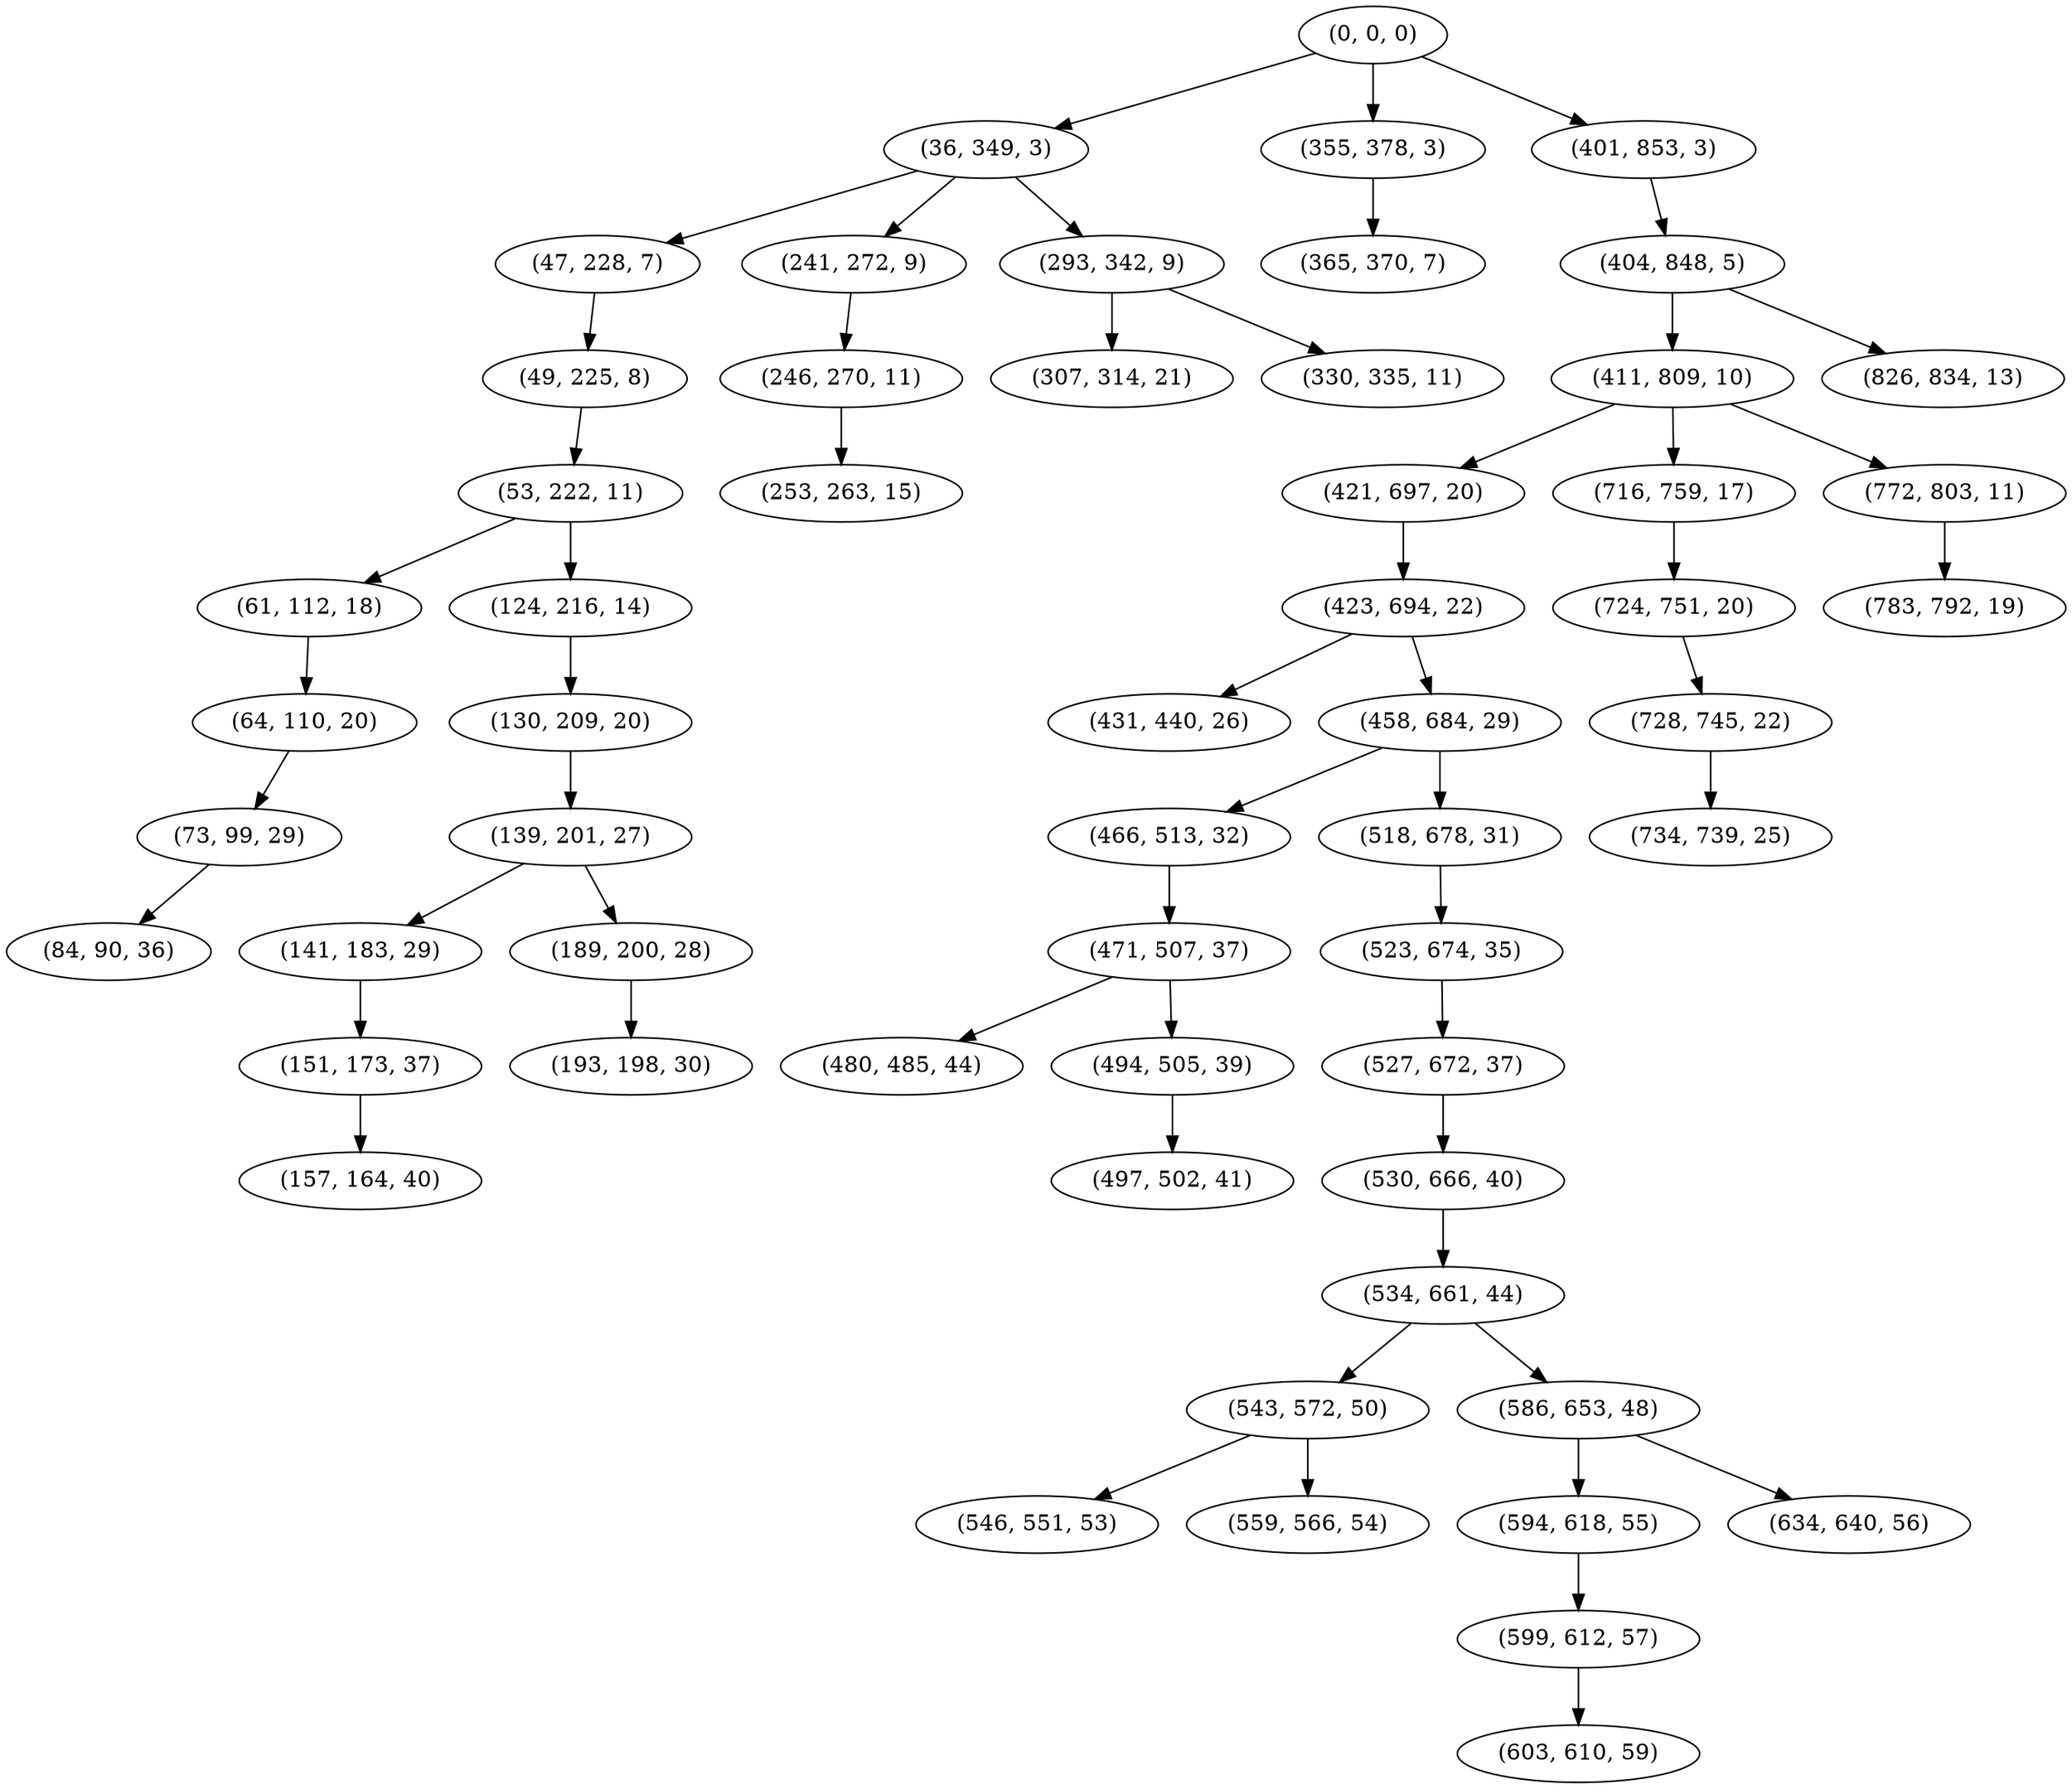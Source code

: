 digraph tree {
    "(0, 0, 0)";
    "(36, 349, 3)";
    "(47, 228, 7)";
    "(49, 225, 8)";
    "(53, 222, 11)";
    "(61, 112, 18)";
    "(64, 110, 20)";
    "(73, 99, 29)";
    "(84, 90, 36)";
    "(124, 216, 14)";
    "(130, 209, 20)";
    "(139, 201, 27)";
    "(141, 183, 29)";
    "(151, 173, 37)";
    "(157, 164, 40)";
    "(189, 200, 28)";
    "(193, 198, 30)";
    "(241, 272, 9)";
    "(246, 270, 11)";
    "(253, 263, 15)";
    "(293, 342, 9)";
    "(307, 314, 21)";
    "(330, 335, 11)";
    "(355, 378, 3)";
    "(365, 370, 7)";
    "(401, 853, 3)";
    "(404, 848, 5)";
    "(411, 809, 10)";
    "(421, 697, 20)";
    "(423, 694, 22)";
    "(431, 440, 26)";
    "(458, 684, 29)";
    "(466, 513, 32)";
    "(471, 507, 37)";
    "(480, 485, 44)";
    "(494, 505, 39)";
    "(497, 502, 41)";
    "(518, 678, 31)";
    "(523, 674, 35)";
    "(527, 672, 37)";
    "(530, 666, 40)";
    "(534, 661, 44)";
    "(543, 572, 50)";
    "(546, 551, 53)";
    "(559, 566, 54)";
    "(586, 653, 48)";
    "(594, 618, 55)";
    "(599, 612, 57)";
    "(603, 610, 59)";
    "(634, 640, 56)";
    "(716, 759, 17)";
    "(724, 751, 20)";
    "(728, 745, 22)";
    "(734, 739, 25)";
    "(772, 803, 11)";
    "(783, 792, 19)";
    "(826, 834, 13)";
    "(0, 0, 0)" -> "(36, 349, 3)";
    "(0, 0, 0)" -> "(355, 378, 3)";
    "(0, 0, 0)" -> "(401, 853, 3)";
    "(36, 349, 3)" -> "(47, 228, 7)";
    "(36, 349, 3)" -> "(241, 272, 9)";
    "(36, 349, 3)" -> "(293, 342, 9)";
    "(47, 228, 7)" -> "(49, 225, 8)";
    "(49, 225, 8)" -> "(53, 222, 11)";
    "(53, 222, 11)" -> "(61, 112, 18)";
    "(53, 222, 11)" -> "(124, 216, 14)";
    "(61, 112, 18)" -> "(64, 110, 20)";
    "(64, 110, 20)" -> "(73, 99, 29)";
    "(73, 99, 29)" -> "(84, 90, 36)";
    "(124, 216, 14)" -> "(130, 209, 20)";
    "(130, 209, 20)" -> "(139, 201, 27)";
    "(139, 201, 27)" -> "(141, 183, 29)";
    "(139, 201, 27)" -> "(189, 200, 28)";
    "(141, 183, 29)" -> "(151, 173, 37)";
    "(151, 173, 37)" -> "(157, 164, 40)";
    "(189, 200, 28)" -> "(193, 198, 30)";
    "(241, 272, 9)" -> "(246, 270, 11)";
    "(246, 270, 11)" -> "(253, 263, 15)";
    "(293, 342, 9)" -> "(307, 314, 21)";
    "(293, 342, 9)" -> "(330, 335, 11)";
    "(355, 378, 3)" -> "(365, 370, 7)";
    "(401, 853, 3)" -> "(404, 848, 5)";
    "(404, 848, 5)" -> "(411, 809, 10)";
    "(404, 848, 5)" -> "(826, 834, 13)";
    "(411, 809, 10)" -> "(421, 697, 20)";
    "(411, 809, 10)" -> "(716, 759, 17)";
    "(411, 809, 10)" -> "(772, 803, 11)";
    "(421, 697, 20)" -> "(423, 694, 22)";
    "(423, 694, 22)" -> "(431, 440, 26)";
    "(423, 694, 22)" -> "(458, 684, 29)";
    "(458, 684, 29)" -> "(466, 513, 32)";
    "(458, 684, 29)" -> "(518, 678, 31)";
    "(466, 513, 32)" -> "(471, 507, 37)";
    "(471, 507, 37)" -> "(480, 485, 44)";
    "(471, 507, 37)" -> "(494, 505, 39)";
    "(494, 505, 39)" -> "(497, 502, 41)";
    "(518, 678, 31)" -> "(523, 674, 35)";
    "(523, 674, 35)" -> "(527, 672, 37)";
    "(527, 672, 37)" -> "(530, 666, 40)";
    "(530, 666, 40)" -> "(534, 661, 44)";
    "(534, 661, 44)" -> "(543, 572, 50)";
    "(534, 661, 44)" -> "(586, 653, 48)";
    "(543, 572, 50)" -> "(546, 551, 53)";
    "(543, 572, 50)" -> "(559, 566, 54)";
    "(586, 653, 48)" -> "(594, 618, 55)";
    "(586, 653, 48)" -> "(634, 640, 56)";
    "(594, 618, 55)" -> "(599, 612, 57)";
    "(599, 612, 57)" -> "(603, 610, 59)";
    "(716, 759, 17)" -> "(724, 751, 20)";
    "(724, 751, 20)" -> "(728, 745, 22)";
    "(728, 745, 22)" -> "(734, 739, 25)";
    "(772, 803, 11)" -> "(783, 792, 19)";
}
